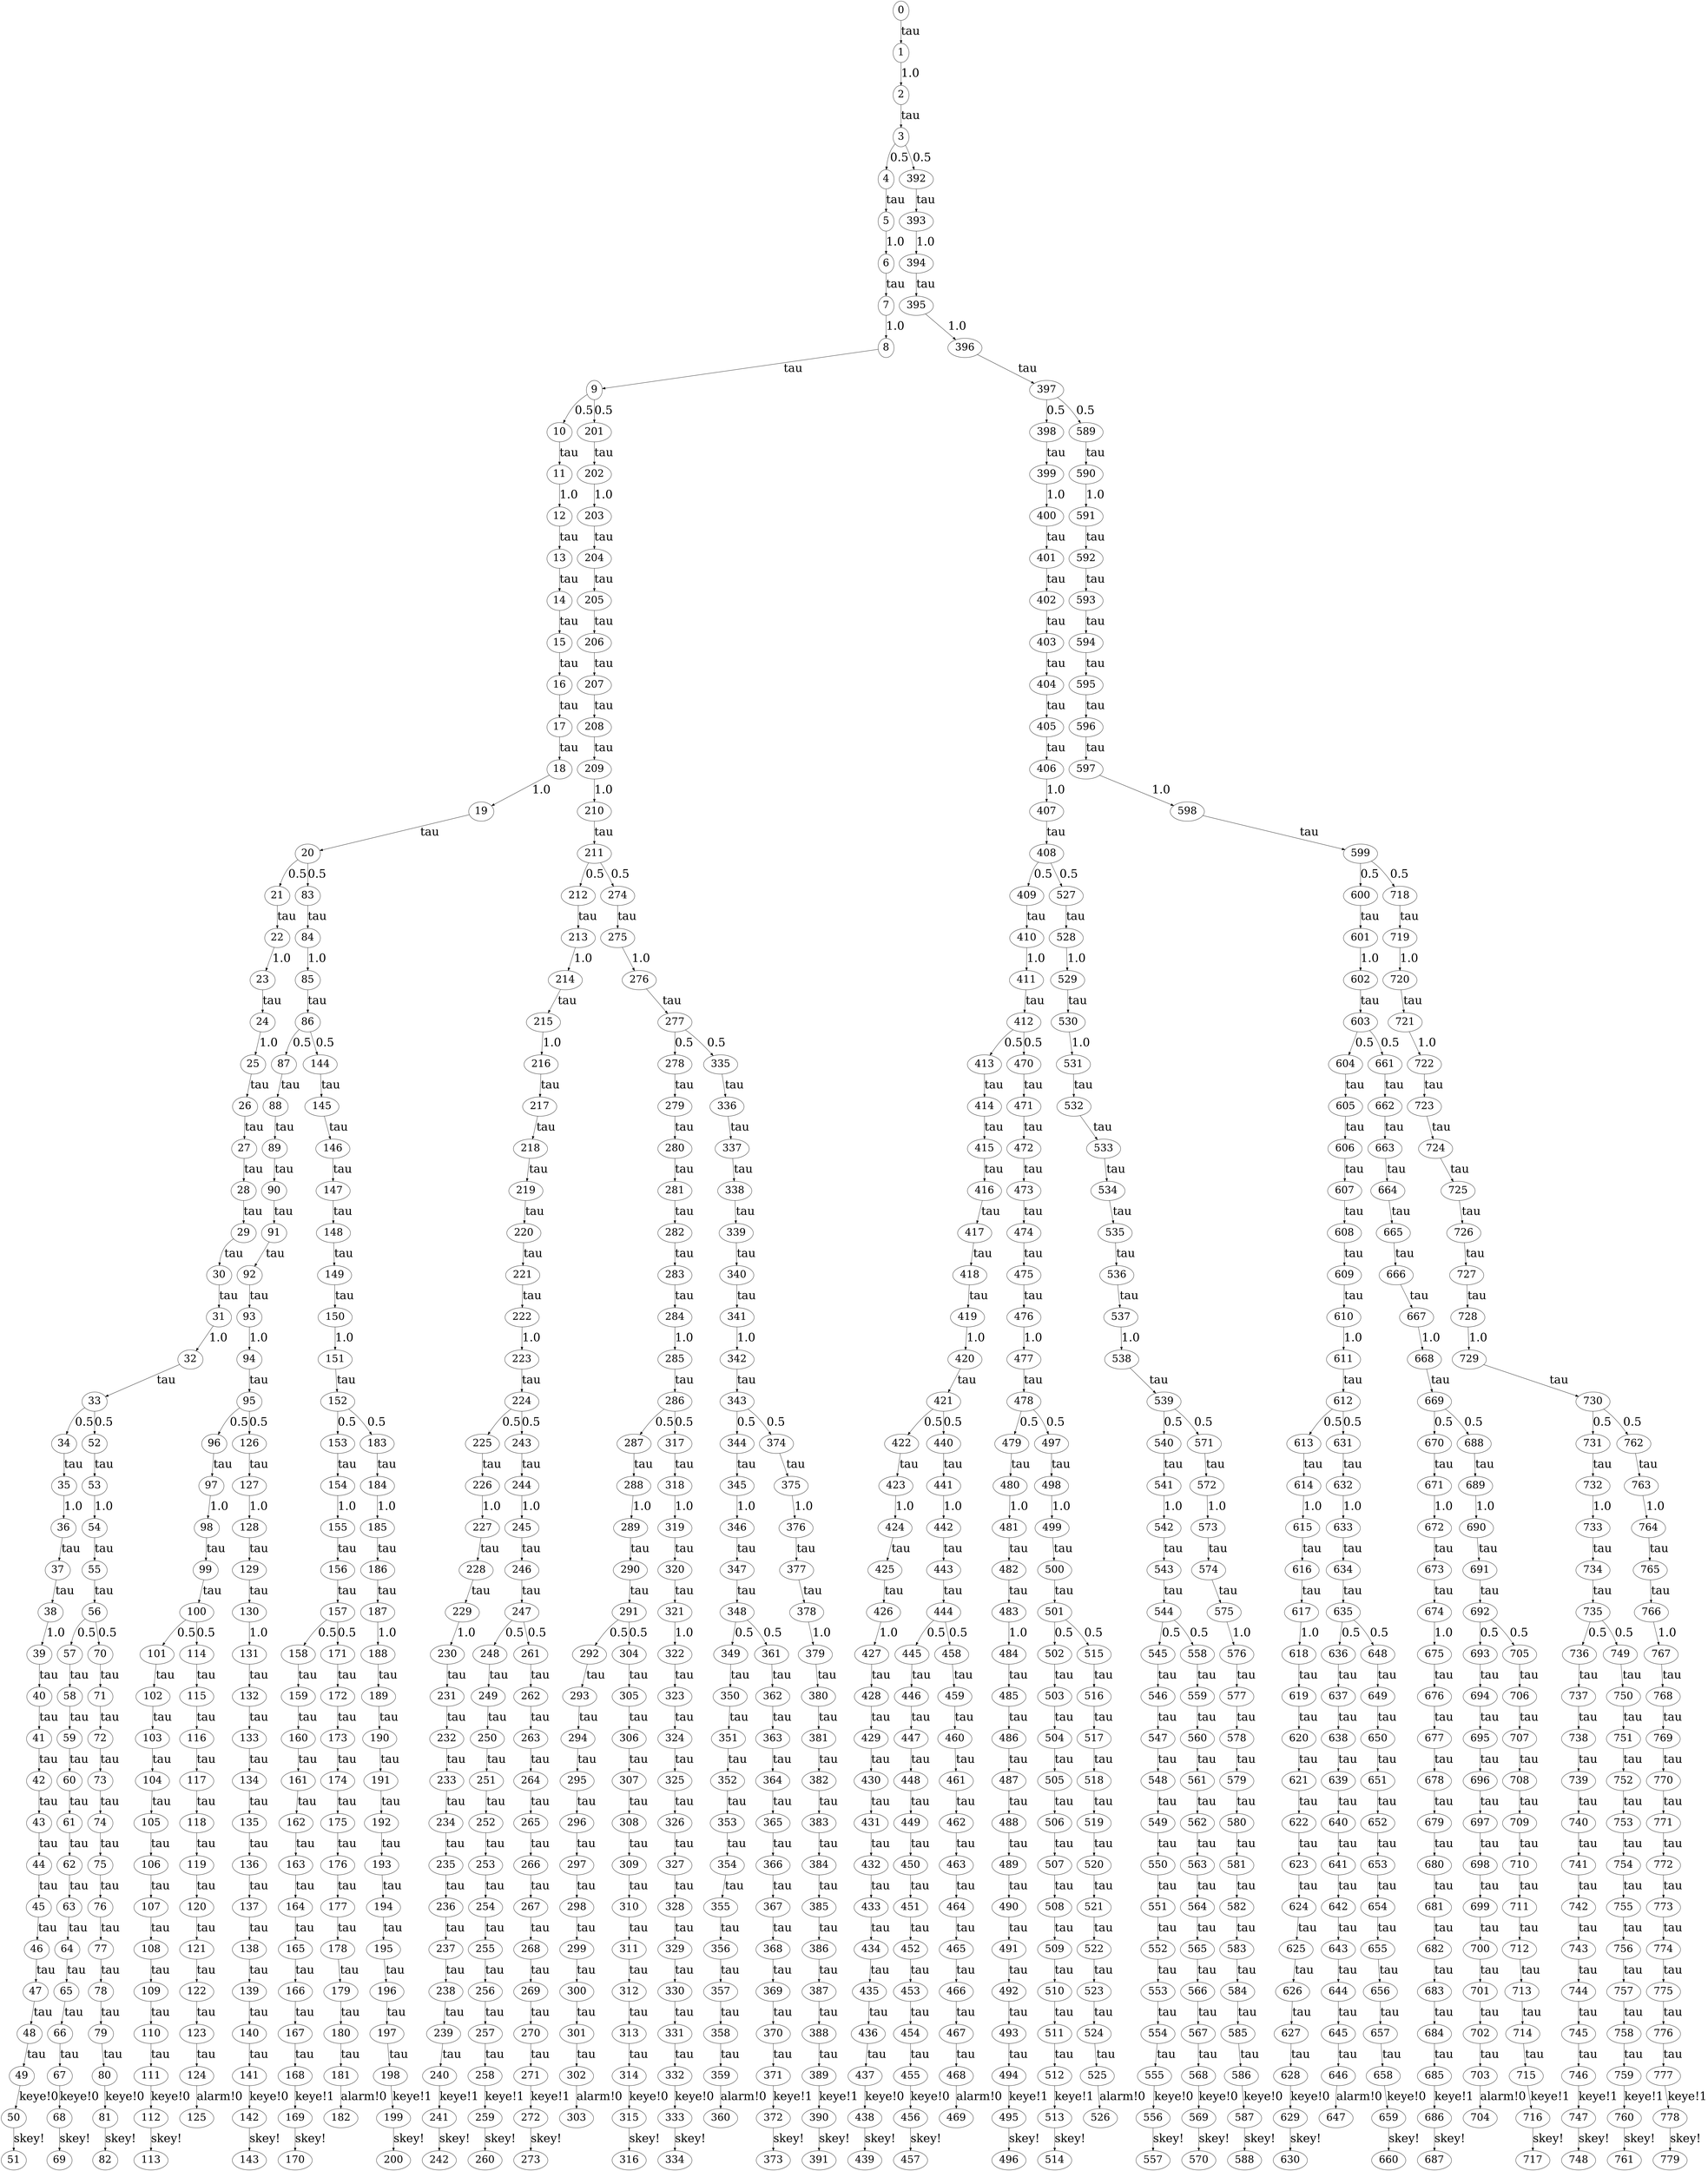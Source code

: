 // The qLTS Spec
digraph {
	node [fontsize=35]
	edge [fontsize=40]
	0 -> 1 [label=tau]
	1 -> 2 [label=1.0]
	2 -> 3 [label=tau]
	3 -> 4 [label=0.5]
	4 -> 5 [label=tau]
	5 -> 6 [label=1.0]
	6 -> 7 [label=tau]
	7 -> 8 [label=1.0]
	8 -> 9 [label=tau]
	9 -> 10 [label=0.5]
	10 -> 11 [label=tau]
	11 -> 12 [label=1.0]
	12 -> 13 [label=tau]
	13 -> 14 [label=tau]
	14 -> 15 [label=tau]
	15 -> 16 [label=tau]
	16 -> 17 [label=tau]
	17 -> 18 [label=tau]
	18 -> 19 [label=1.0]
	19 -> 20 [label=tau]
	20 -> 21 [label=0.5]
	21 -> 22 [label=tau]
	22 -> 23 [label=1.0]
	23 -> 24 [label=tau]
	24 -> 25 [label=1.0]
	25 -> 26 [label=tau]
	26 -> 27 [label=tau]
	27 -> 28 [label=tau]
	28 -> 29 [label=tau]
	29 -> 30 [label=tau]
	30 -> 31 [label=tau]
	31 -> 32 [label=1.0]
	32 -> 33 [label=tau]
	33 -> 34 [label=0.5]
	34 -> 35 [label=tau]
	35 -> 36 [label=1.0]
	36 -> 37 [label=tau]
	37 -> 38 [label=tau]
	38 -> 39 [label=1.0]
	39 -> 40 [label=tau]
	40 -> 41 [label=tau]
	41 -> 42 [label=tau]
	42 -> 43 [label=tau]
	43 -> 44 [label=tau]
	44 -> 45 [label=tau]
	45 -> 46 [label=tau]
	46 -> 47 [label=tau]
	47 -> 48 [label=tau]
	48 -> 49 [label=tau]
	49 -> 50 [label="keye!0"]
	50 -> 51 [label="skey!"]
	33 -> 52 [label=0.5]
	52 -> 53 [label=tau]
	53 -> 54 [label=1.0]
	54 -> 55 [label=tau]
	55 -> 56 [label=tau]
	56 -> 57 [label=0.5]
	57 -> 58 [label=tau]
	58 -> 59 [label=tau]
	59 -> 60 [label=tau]
	60 -> 61 [label=tau]
	61 -> 62 [label=tau]
	62 -> 63 [label=tau]
	63 -> 64 [label=tau]
	64 -> 65 [label=tau]
	65 -> 66 [label=tau]
	66 -> 67 [label=tau]
	67 -> 68 [label="keye!0"]
	68 -> 69 [label="skey!"]
	56 -> 70 [label=0.5]
	70 -> 71 [label=tau]
	71 -> 72 [label=tau]
	72 -> 73 [label=tau]
	73 -> 74 [label=tau]
	74 -> 75 [label=tau]
	75 -> 76 [label=tau]
	76 -> 77 [label=tau]
	77 -> 78 [label=tau]
	78 -> 79 [label=tau]
	79 -> 80 [label=tau]
	80 -> 81 [label="keye!0"]
	81 -> 82 [label="skey!"]
	20 -> 83 [label=0.5]
	83 -> 84 [label=tau]
	84 -> 85 [label=1.0]
	85 -> 86 [label=tau]
	86 -> 87 [label=0.5]
	87 -> 88 [label=tau]
	88 -> 89 [label=tau]
	89 -> 90 [label=tau]
	90 -> 91 [label=tau]
	91 -> 92 [label=tau]
	92 -> 93 [label=tau]
	93 -> 94 [label=1.0]
	94 -> 95 [label=tau]
	95 -> 96 [label=0.5]
	96 -> 97 [label=tau]
	97 -> 98 [label=1.0]
	98 -> 99 [label=tau]
	99 -> 100 [label=tau]
	100 -> 101 [label=0.5]
	101 -> 102 [label=tau]
	102 -> 103 [label=tau]
	103 -> 104 [label=tau]
	104 -> 105 [label=tau]
	105 -> 106 [label=tau]
	106 -> 107 [label=tau]
	107 -> 108 [label=tau]
	108 -> 109 [label=tau]
	109 -> 110 [label=tau]
	110 -> 111 [label=tau]
	111 -> 112 [label="keye!0"]
	112 -> 113 [label="skey!"]
	100 -> 114 [label=0.5]
	114 -> 115 [label=tau]
	115 -> 116 [label=tau]
	116 -> 117 [label=tau]
	117 -> 118 [label=tau]
	118 -> 119 [label=tau]
	119 -> 120 [label=tau]
	120 -> 121 [label=tau]
	121 -> 122 [label=tau]
	122 -> 123 [label=tau]
	123 -> 124 [label=tau]
	124 -> 125 [label="alarm!0"]
	95 -> 126 [label=0.5]
	126 -> 127 [label=tau]
	127 -> 128 [label=1.0]
	128 -> 129 [label=tau]
	129 -> 130 [label=tau]
	130 -> 131 [label=1.0]
	131 -> 132 [label=tau]
	132 -> 133 [label=tau]
	133 -> 134 [label=tau]
	134 -> 135 [label=tau]
	135 -> 136 [label=tau]
	136 -> 137 [label=tau]
	137 -> 138 [label=tau]
	138 -> 139 [label=tau]
	139 -> 140 [label=tau]
	140 -> 141 [label=tau]
	141 -> 142 [label="keye!0"]
	142 -> 143 [label="skey!"]
	86 -> 144 [label=0.5]
	144 -> 145 [label=tau]
	145 -> 146 [label=tau]
	146 -> 147 [label=tau]
	147 -> 148 [label=tau]
	148 -> 149 [label=tau]
	149 -> 150 [label=tau]
	150 -> 151 [label=1.0]
	151 -> 152 [label=tau]
	152 -> 153 [label=0.5]
	153 -> 154 [label=tau]
	154 -> 155 [label=1.0]
	155 -> 156 [label=tau]
	156 -> 157 [label=tau]
	157 -> 158 [label=0.5]
	158 -> 159 [label=tau]
	159 -> 160 [label=tau]
	160 -> 161 [label=tau]
	161 -> 162 [label=tau]
	162 -> 163 [label=tau]
	163 -> 164 [label=tau]
	164 -> 165 [label=tau]
	165 -> 166 [label=tau]
	166 -> 167 [label=tau]
	167 -> 168 [label=tau]
	168 -> 169 [label="keye!1"]
	169 -> 170 [label="skey!"]
	157 -> 171 [label=0.5]
	171 -> 172 [label=tau]
	172 -> 173 [label=tau]
	173 -> 174 [label=tau]
	174 -> 175 [label=tau]
	175 -> 176 [label=tau]
	176 -> 177 [label=tau]
	177 -> 178 [label=tau]
	178 -> 179 [label=tau]
	179 -> 180 [label=tau]
	180 -> 181 [label=tau]
	181 -> 182 [label="alarm!0"]
	152 -> 183 [label=0.5]
	183 -> 184 [label=tau]
	184 -> 185 [label=1.0]
	185 -> 186 [label=tau]
	186 -> 187 [label=tau]
	187 -> 188 [label=1.0]
	188 -> 189 [label=tau]
	189 -> 190 [label=tau]
	190 -> 191 [label=tau]
	191 -> 192 [label=tau]
	192 -> 193 [label=tau]
	193 -> 194 [label=tau]
	194 -> 195 [label=tau]
	195 -> 196 [label=tau]
	196 -> 197 [label=tau]
	197 -> 198 [label=tau]
	198 -> 199 [label="keye!1"]
	199 -> 200 [label="skey!"]
	9 -> 201 [label=0.5]
	201 -> 202 [label=tau]
	202 -> 203 [label=1.0]
	203 -> 204 [label=tau]
	204 -> 205 [label=tau]
	205 -> 206 [label=tau]
	206 -> 207 [label=tau]
	207 -> 208 [label=tau]
	208 -> 209 [label=tau]
	209 -> 210 [label=1.0]
	210 -> 211 [label=tau]
	211 -> 212 [label=0.5]
	212 -> 213 [label=tau]
	213 -> 214 [label=1.0]
	214 -> 215 [label=tau]
	215 -> 216 [label=1.0]
	216 -> 217 [label=tau]
	217 -> 218 [label=tau]
	218 -> 219 [label=tau]
	219 -> 220 [label=tau]
	220 -> 221 [label=tau]
	221 -> 222 [label=tau]
	222 -> 223 [label=1.0]
	223 -> 224 [label=tau]
	224 -> 225 [label=0.5]
	225 -> 226 [label=tau]
	226 -> 227 [label=1.0]
	227 -> 228 [label=tau]
	228 -> 229 [label=tau]
	229 -> 230 [label=1.0]
	230 -> 231 [label=tau]
	231 -> 232 [label=tau]
	232 -> 233 [label=tau]
	233 -> 234 [label=tau]
	234 -> 235 [label=tau]
	235 -> 236 [label=tau]
	236 -> 237 [label=tau]
	237 -> 238 [label=tau]
	238 -> 239 [label=tau]
	239 -> 240 [label=tau]
	240 -> 241 [label="keye!1"]
	241 -> 242 [label="skey!"]
	224 -> 243 [label=0.5]
	243 -> 244 [label=tau]
	244 -> 245 [label=1.0]
	245 -> 246 [label=tau]
	246 -> 247 [label=tau]
	247 -> 248 [label=0.5]
	248 -> 249 [label=tau]
	249 -> 250 [label=tau]
	250 -> 251 [label=tau]
	251 -> 252 [label=tau]
	252 -> 253 [label=tau]
	253 -> 254 [label=tau]
	254 -> 255 [label=tau]
	255 -> 256 [label=tau]
	256 -> 257 [label=tau]
	257 -> 258 [label=tau]
	258 -> 259 [label="keye!1"]
	259 -> 260 [label="skey!"]
	247 -> 261 [label=0.5]
	261 -> 262 [label=tau]
	262 -> 263 [label=tau]
	263 -> 264 [label=tau]
	264 -> 265 [label=tau]
	265 -> 266 [label=tau]
	266 -> 267 [label=tau]
	267 -> 268 [label=tau]
	268 -> 269 [label=tau]
	269 -> 270 [label=tau]
	270 -> 271 [label=tau]
	271 -> 272 [label="keye!1"]
	272 -> 273 [label="skey!"]
	211 -> 274 [label=0.5]
	274 -> 275 [label=tau]
	275 -> 276 [label=1.0]
	276 -> 277 [label=tau]
	277 -> 278 [label=0.5]
	278 -> 279 [label=tau]
	279 -> 280 [label=tau]
	280 -> 281 [label=tau]
	281 -> 282 [label=tau]
	282 -> 283 [label=tau]
	283 -> 284 [label=tau]
	284 -> 285 [label=1.0]
	285 -> 286 [label=tau]
	286 -> 287 [label=0.5]
	287 -> 288 [label=tau]
	288 -> 289 [label=1.0]
	289 -> 290 [label=tau]
	290 -> 291 [label=tau]
	291 -> 292 [label=0.5]
	292 -> 293 [label=tau]
	293 -> 294 [label=tau]
	294 -> 295 [label=tau]
	295 -> 296 [label=tau]
	296 -> 297 [label=tau]
	297 -> 298 [label=tau]
	298 -> 299 [label=tau]
	299 -> 300 [label=tau]
	300 -> 301 [label=tau]
	301 -> 302 [label=tau]
	302 -> 303 [label="alarm!0"]
	291 -> 304 [label=0.5]
	304 -> 305 [label=tau]
	305 -> 306 [label=tau]
	306 -> 307 [label=tau]
	307 -> 308 [label=tau]
	308 -> 309 [label=tau]
	309 -> 310 [label=tau]
	310 -> 311 [label=tau]
	311 -> 312 [label=tau]
	312 -> 313 [label=tau]
	313 -> 314 [label=tau]
	314 -> 315 [label="keye!0"]
	315 -> 316 [label="skey!"]
	286 -> 317 [label=0.5]
	317 -> 318 [label=tau]
	318 -> 319 [label=1.0]
	319 -> 320 [label=tau]
	320 -> 321 [label=tau]
	321 -> 322 [label=1.0]
	322 -> 323 [label=tau]
	323 -> 324 [label=tau]
	324 -> 325 [label=tau]
	325 -> 326 [label=tau]
	326 -> 327 [label=tau]
	327 -> 328 [label=tau]
	328 -> 329 [label=tau]
	329 -> 330 [label=tau]
	330 -> 331 [label=tau]
	331 -> 332 [label=tau]
	332 -> 333 [label="keye!0"]
	333 -> 334 [label="skey!"]
	277 -> 335 [label=0.5]
	335 -> 336 [label=tau]
	336 -> 337 [label=tau]
	337 -> 338 [label=tau]
	338 -> 339 [label=tau]
	339 -> 340 [label=tau]
	340 -> 341 [label=tau]
	341 -> 342 [label=1.0]
	342 -> 343 [label=tau]
	343 -> 344 [label=0.5]
	344 -> 345 [label=tau]
	345 -> 346 [label=1.0]
	346 -> 347 [label=tau]
	347 -> 348 [label=tau]
	348 -> 349 [label=0.5]
	349 -> 350 [label=tau]
	350 -> 351 [label=tau]
	351 -> 352 [label=tau]
	352 -> 353 [label=tau]
	353 -> 354 [label=tau]
	354 -> 355 [label=tau]
	355 -> 356 [label=tau]
	356 -> 357 [label=tau]
	357 -> 358 [label=tau]
	358 -> 359 [label=tau]
	359 -> 360 [label="alarm!0"]
	348 -> 361 [label=0.5]
	361 -> 362 [label=tau]
	362 -> 363 [label=tau]
	363 -> 364 [label=tau]
	364 -> 365 [label=tau]
	365 -> 366 [label=tau]
	366 -> 367 [label=tau]
	367 -> 368 [label=tau]
	368 -> 369 [label=tau]
	369 -> 370 [label=tau]
	370 -> 371 [label=tau]
	371 -> 372 [label="keye!1"]
	372 -> 373 [label="skey!"]
	343 -> 374 [label=0.5]
	374 -> 375 [label=tau]
	375 -> 376 [label=1.0]
	376 -> 377 [label=tau]
	377 -> 378 [label=tau]
	378 -> 379 [label=1.0]
	379 -> 380 [label=tau]
	380 -> 381 [label=tau]
	381 -> 382 [label=tau]
	382 -> 383 [label=tau]
	383 -> 384 [label=tau]
	384 -> 385 [label=tau]
	385 -> 386 [label=tau]
	386 -> 387 [label=tau]
	387 -> 388 [label=tau]
	388 -> 389 [label=tau]
	389 -> 390 [label="keye!1"]
	390 -> 391 [label="skey!"]
	3 -> 392 [label=0.5]
	392 -> 393 [label=tau]
	393 -> 394 [label=1.0]
	394 -> 395 [label=tau]
	395 -> 396 [label=1.0]
	396 -> 397 [label=tau]
	397 -> 398 [label=0.5]
	398 -> 399 [label=tau]
	399 -> 400 [label=1.0]
	400 -> 401 [label=tau]
	401 -> 402 [label=tau]
	402 -> 403 [label=tau]
	403 -> 404 [label=tau]
	404 -> 405 [label=tau]
	405 -> 406 [label=tau]
	406 -> 407 [label=1.0]
	407 -> 408 [label=tau]
	408 -> 409 [label=0.5]
	409 -> 410 [label=tau]
	410 -> 411 [label=1.0]
	411 -> 412 [label=tau]
	412 -> 413 [label=0.5]
	413 -> 414 [label=tau]
	414 -> 415 [label=tau]
	415 -> 416 [label=tau]
	416 -> 417 [label=tau]
	417 -> 418 [label=tau]
	418 -> 419 [label=tau]
	419 -> 420 [label=1.0]
	420 -> 421 [label=tau]
	421 -> 422 [label=0.5]
	422 -> 423 [label=tau]
	423 -> 424 [label=1.0]
	424 -> 425 [label=tau]
	425 -> 426 [label=tau]
	426 -> 427 [label=1.0]
	427 -> 428 [label=tau]
	428 -> 429 [label=tau]
	429 -> 430 [label=tau]
	430 -> 431 [label=tau]
	431 -> 432 [label=tau]
	432 -> 433 [label=tau]
	433 -> 434 [label=tau]
	434 -> 435 [label=tau]
	435 -> 436 [label=tau]
	436 -> 437 [label=tau]
	437 -> 438 [label="keye!0"]
	438 -> 439 [label="skey!"]
	421 -> 440 [label=0.5]
	440 -> 441 [label=tau]
	441 -> 442 [label=1.0]
	442 -> 443 [label=tau]
	443 -> 444 [label=tau]
	444 -> 445 [label=0.5]
	445 -> 446 [label=tau]
	446 -> 447 [label=tau]
	447 -> 448 [label=tau]
	448 -> 449 [label=tau]
	449 -> 450 [label=tau]
	450 -> 451 [label=tau]
	451 -> 452 [label=tau]
	452 -> 453 [label=tau]
	453 -> 454 [label=tau]
	454 -> 455 [label=tau]
	455 -> 456 [label="keye!0"]
	456 -> 457 [label="skey!"]
	444 -> 458 [label=0.5]
	458 -> 459 [label=tau]
	459 -> 460 [label=tau]
	460 -> 461 [label=tau]
	461 -> 462 [label=tau]
	462 -> 463 [label=tau]
	463 -> 464 [label=tau]
	464 -> 465 [label=tau]
	465 -> 466 [label=tau]
	466 -> 467 [label=tau]
	467 -> 468 [label=tau]
	468 -> 469 [label="alarm!0"]
	412 -> 470 [label=0.5]
	470 -> 471 [label=tau]
	471 -> 472 [label=tau]
	472 -> 473 [label=tau]
	473 -> 474 [label=tau]
	474 -> 475 [label=tau]
	475 -> 476 [label=tau]
	476 -> 477 [label=1.0]
	477 -> 478 [label=tau]
	478 -> 479 [label=0.5]
	479 -> 480 [label=tau]
	480 -> 481 [label=1.0]
	481 -> 482 [label=tau]
	482 -> 483 [label=tau]
	483 -> 484 [label=1.0]
	484 -> 485 [label=tau]
	485 -> 486 [label=tau]
	486 -> 487 [label=tau]
	487 -> 488 [label=tau]
	488 -> 489 [label=tau]
	489 -> 490 [label=tau]
	490 -> 491 [label=tau]
	491 -> 492 [label=tau]
	492 -> 493 [label=tau]
	493 -> 494 [label=tau]
	494 -> 495 [label="keye!1"]
	495 -> 496 [label="skey!"]
	478 -> 497 [label=0.5]
	497 -> 498 [label=tau]
	498 -> 499 [label=1.0]
	499 -> 500 [label=tau]
	500 -> 501 [label=tau]
	501 -> 502 [label=0.5]
	502 -> 503 [label=tau]
	503 -> 504 [label=tau]
	504 -> 505 [label=tau]
	505 -> 506 [label=tau]
	506 -> 507 [label=tau]
	507 -> 508 [label=tau]
	508 -> 509 [label=tau]
	509 -> 510 [label=tau]
	510 -> 511 [label=tau]
	511 -> 512 [label=tau]
	512 -> 513 [label="keye!1"]
	513 -> 514 [label="skey!"]
	501 -> 515 [label=0.5]
	515 -> 516 [label=tau]
	516 -> 517 [label=tau]
	517 -> 518 [label=tau]
	518 -> 519 [label=tau]
	519 -> 520 [label=tau]
	520 -> 521 [label=tau]
	521 -> 522 [label=tau]
	522 -> 523 [label=tau]
	523 -> 524 [label=tau]
	524 -> 525 [label=tau]
	525 -> 526 [label="alarm!0"]
	408 -> 527 [label=0.5]
	527 -> 528 [label=tau]
	528 -> 529 [label=1.0]
	529 -> 530 [label=tau]
	530 -> 531 [label=1.0]
	531 -> 532 [label=tau]
	532 -> 533 [label=tau]
	533 -> 534 [label=tau]
	534 -> 535 [label=tau]
	535 -> 536 [label=tau]
	536 -> 537 [label=tau]
	537 -> 538 [label=1.0]
	538 -> 539 [label=tau]
	539 -> 540 [label=0.5]
	540 -> 541 [label=tau]
	541 -> 542 [label=1.0]
	542 -> 543 [label=tau]
	543 -> 544 [label=tau]
	544 -> 545 [label=0.5]
	545 -> 546 [label=tau]
	546 -> 547 [label=tau]
	547 -> 548 [label=tau]
	548 -> 549 [label=tau]
	549 -> 550 [label=tau]
	550 -> 551 [label=tau]
	551 -> 552 [label=tau]
	552 -> 553 [label=tau]
	553 -> 554 [label=tau]
	554 -> 555 [label=tau]
	555 -> 556 [label="keye!0"]
	556 -> 557 [label="skey!"]
	544 -> 558 [label=0.5]
	558 -> 559 [label=tau]
	559 -> 560 [label=tau]
	560 -> 561 [label=tau]
	561 -> 562 [label=tau]
	562 -> 563 [label=tau]
	563 -> 564 [label=tau]
	564 -> 565 [label=tau]
	565 -> 566 [label=tau]
	566 -> 567 [label=tau]
	567 -> 568 [label=tau]
	568 -> 569 [label="keye!0"]
	569 -> 570 [label="skey!"]
	539 -> 571 [label=0.5]
	571 -> 572 [label=tau]
	572 -> 573 [label=1.0]
	573 -> 574 [label=tau]
	574 -> 575 [label=tau]
	575 -> 576 [label=1.0]
	576 -> 577 [label=tau]
	577 -> 578 [label=tau]
	578 -> 579 [label=tau]
	579 -> 580 [label=tau]
	580 -> 581 [label=tau]
	581 -> 582 [label=tau]
	582 -> 583 [label=tau]
	583 -> 584 [label=tau]
	584 -> 585 [label=tau]
	585 -> 586 [label=tau]
	586 -> 587 [label="keye!0"]
	587 -> 588 [label="skey!"]
	397 -> 589 [label=0.5]
	589 -> 590 [label=tau]
	590 -> 591 [label=1.0]
	591 -> 592 [label=tau]
	592 -> 593 [label=tau]
	593 -> 594 [label=tau]
	594 -> 595 [label=tau]
	595 -> 596 [label=tau]
	596 -> 597 [label=tau]
	597 -> 598 [label=1.0]
	598 -> 599 [label=tau]
	599 -> 600 [label=0.5]
	600 -> 601 [label=tau]
	601 -> 602 [label=1.0]
	602 -> 603 [label=tau]
	603 -> 604 [label=0.5]
	604 -> 605 [label=tau]
	605 -> 606 [label=tau]
	606 -> 607 [label=tau]
	607 -> 608 [label=tau]
	608 -> 609 [label=tau]
	609 -> 610 [label=tau]
	610 -> 611 [label=1.0]
	611 -> 612 [label=tau]
	612 -> 613 [label=0.5]
	613 -> 614 [label=tau]
	614 -> 615 [label=1.0]
	615 -> 616 [label=tau]
	616 -> 617 [label=tau]
	617 -> 618 [label=1.0]
	618 -> 619 [label=tau]
	619 -> 620 [label=tau]
	620 -> 621 [label=tau]
	621 -> 622 [label=tau]
	622 -> 623 [label=tau]
	623 -> 624 [label=tau]
	624 -> 625 [label=tau]
	625 -> 626 [label=tau]
	626 -> 627 [label=tau]
	627 -> 628 [label=tau]
	628 -> 629 [label="keye!0"]
	629 -> 630 [label="skey!"]
	612 -> 631 [label=0.5]
	631 -> 632 [label=tau]
	632 -> 633 [label=1.0]
	633 -> 634 [label=tau]
	634 -> 635 [label=tau]
	635 -> 636 [label=0.5]
	636 -> 637 [label=tau]
	637 -> 638 [label=tau]
	638 -> 639 [label=tau]
	639 -> 640 [label=tau]
	640 -> 641 [label=tau]
	641 -> 642 [label=tau]
	642 -> 643 [label=tau]
	643 -> 644 [label=tau]
	644 -> 645 [label=tau]
	645 -> 646 [label=tau]
	646 -> 647 [label="alarm!0"]
	635 -> 648 [label=0.5]
	648 -> 649 [label=tau]
	649 -> 650 [label=tau]
	650 -> 651 [label=tau]
	651 -> 652 [label=tau]
	652 -> 653 [label=tau]
	653 -> 654 [label=tau]
	654 -> 655 [label=tau]
	655 -> 656 [label=tau]
	656 -> 657 [label=tau]
	657 -> 658 [label=tau]
	658 -> 659 [label="keye!0"]
	659 -> 660 [label="skey!"]
	603 -> 661 [label=0.5]
	661 -> 662 [label=tau]
	662 -> 663 [label=tau]
	663 -> 664 [label=tau]
	664 -> 665 [label=tau]
	665 -> 666 [label=tau]
	666 -> 667 [label=tau]
	667 -> 668 [label=1.0]
	668 -> 669 [label=tau]
	669 -> 670 [label=0.5]
	670 -> 671 [label=tau]
	671 -> 672 [label=1.0]
	672 -> 673 [label=tau]
	673 -> 674 [label=tau]
	674 -> 675 [label=1.0]
	675 -> 676 [label=tau]
	676 -> 677 [label=tau]
	677 -> 678 [label=tau]
	678 -> 679 [label=tau]
	679 -> 680 [label=tau]
	680 -> 681 [label=tau]
	681 -> 682 [label=tau]
	682 -> 683 [label=tau]
	683 -> 684 [label=tau]
	684 -> 685 [label=tau]
	685 -> 686 [label="keye!1"]
	686 -> 687 [label="skey!"]
	669 -> 688 [label=0.5]
	688 -> 689 [label=tau]
	689 -> 690 [label=1.0]
	690 -> 691 [label=tau]
	691 -> 692 [label=tau]
	692 -> 693 [label=0.5]
	693 -> 694 [label=tau]
	694 -> 695 [label=tau]
	695 -> 696 [label=tau]
	696 -> 697 [label=tau]
	697 -> 698 [label=tau]
	698 -> 699 [label=tau]
	699 -> 700 [label=tau]
	700 -> 701 [label=tau]
	701 -> 702 [label=tau]
	702 -> 703 [label=tau]
	703 -> 704 [label="alarm!0"]
	692 -> 705 [label=0.5]
	705 -> 706 [label=tau]
	706 -> 707 [label=tau]
	707 -> 708 [label=tau]
	708 -> 709 [label=tau]
	709 -> 710 [label=tau]
	710 -> 711 [label=tau]
	711 -> 712 [label=tau]
	712 -> 713 [label=tau]
	713 -> 714 [label=tau]
	714 -> 715 [label=tau]
	715 -> 716 [label="keye!1"]
	716 -> 717 [label="skey!"]
	599 -> 718 [label=0.5]
	718 -> 719 [label=tau]
	719 -> 720 [label=1.0]
	720 -> 721 [label=tau]
	721 -> 722 [label=1.0]
	722 -> 723 [label=tau]
	723 -> 724 [label=tau]
	724 -> 725 [label=tau]
	725 -> 726 [label=tau]
	726 -> 727 [label=tau]
	727 -> 728 [label=tau]
	728 -> 729 [label=1.0]
	729 -> 730 [label=tau]
	730 -> 731 [label=0.5]
	731 -> 732 [label=tau]
	732 -> 733 [label=1.0]
	733 -> 734 [label=tau]
	734 -> 735 [label=tau]
	735 -> 736 [label=0.5]
	736 -> 737 [label=tau]
	737 -> 738 [label=tau]
	738 -> 739 [label=tau]
	739 -> 740 [label=tau]
	740 -> 741 [label=tau]
	741 -> 742 [label=tau]
	742 -> 743 [label=tau]
	743 -> 744 [label=tau]
	744 -> 745 [label=tau]
	745 -> 746 [label=tau]
	746 -> 747 [label="keye!1"]
	747 -> 748 [label="skey!"]
	735 -> 749 [label=0.5]
	749 -> 750 [label=tau]
	750 -> 751 [label=tau]
	751 -> 752 [label=tau]
	752 -> 753 [label=tau]
	753 -> 754 [label=tau]
	754 -> 755 [label=tau]
	755 -> 756 [label=tau]
	756 -> 757 [label=tau]
	757 -> 758 [label=tau]
	758 -> 759 [label=tau]
	759 -> 760 [label="keye!1"]
	760 -> 761 [label="skey!"]
	730 -> 762 [label=0.5]
	762 -> 763 [label=tau]
	763 -> 764 [label=1.0]
	764 -> 765 [label=tau]
	765 -> 766 [label=tau]
	766 -> 767 [label=1.0]
	767 -> 768 [label=tau]
	768 -> 769 [label=tau]
	769 -> 770 [label=tau]
	770 -> 771 [label=tau]
	771 -> 772 [label=tau]
	772 -> 773 [label=tau]
	773 -> 774 [label=tau]
	774 -> 775 [label=tau]
	775 -> 776 [label=tau]
	776 -> 777 [label=tau]
	777 -> 778 [label="keye!1"]
	778 -> 779 [label="skey!"]
}
